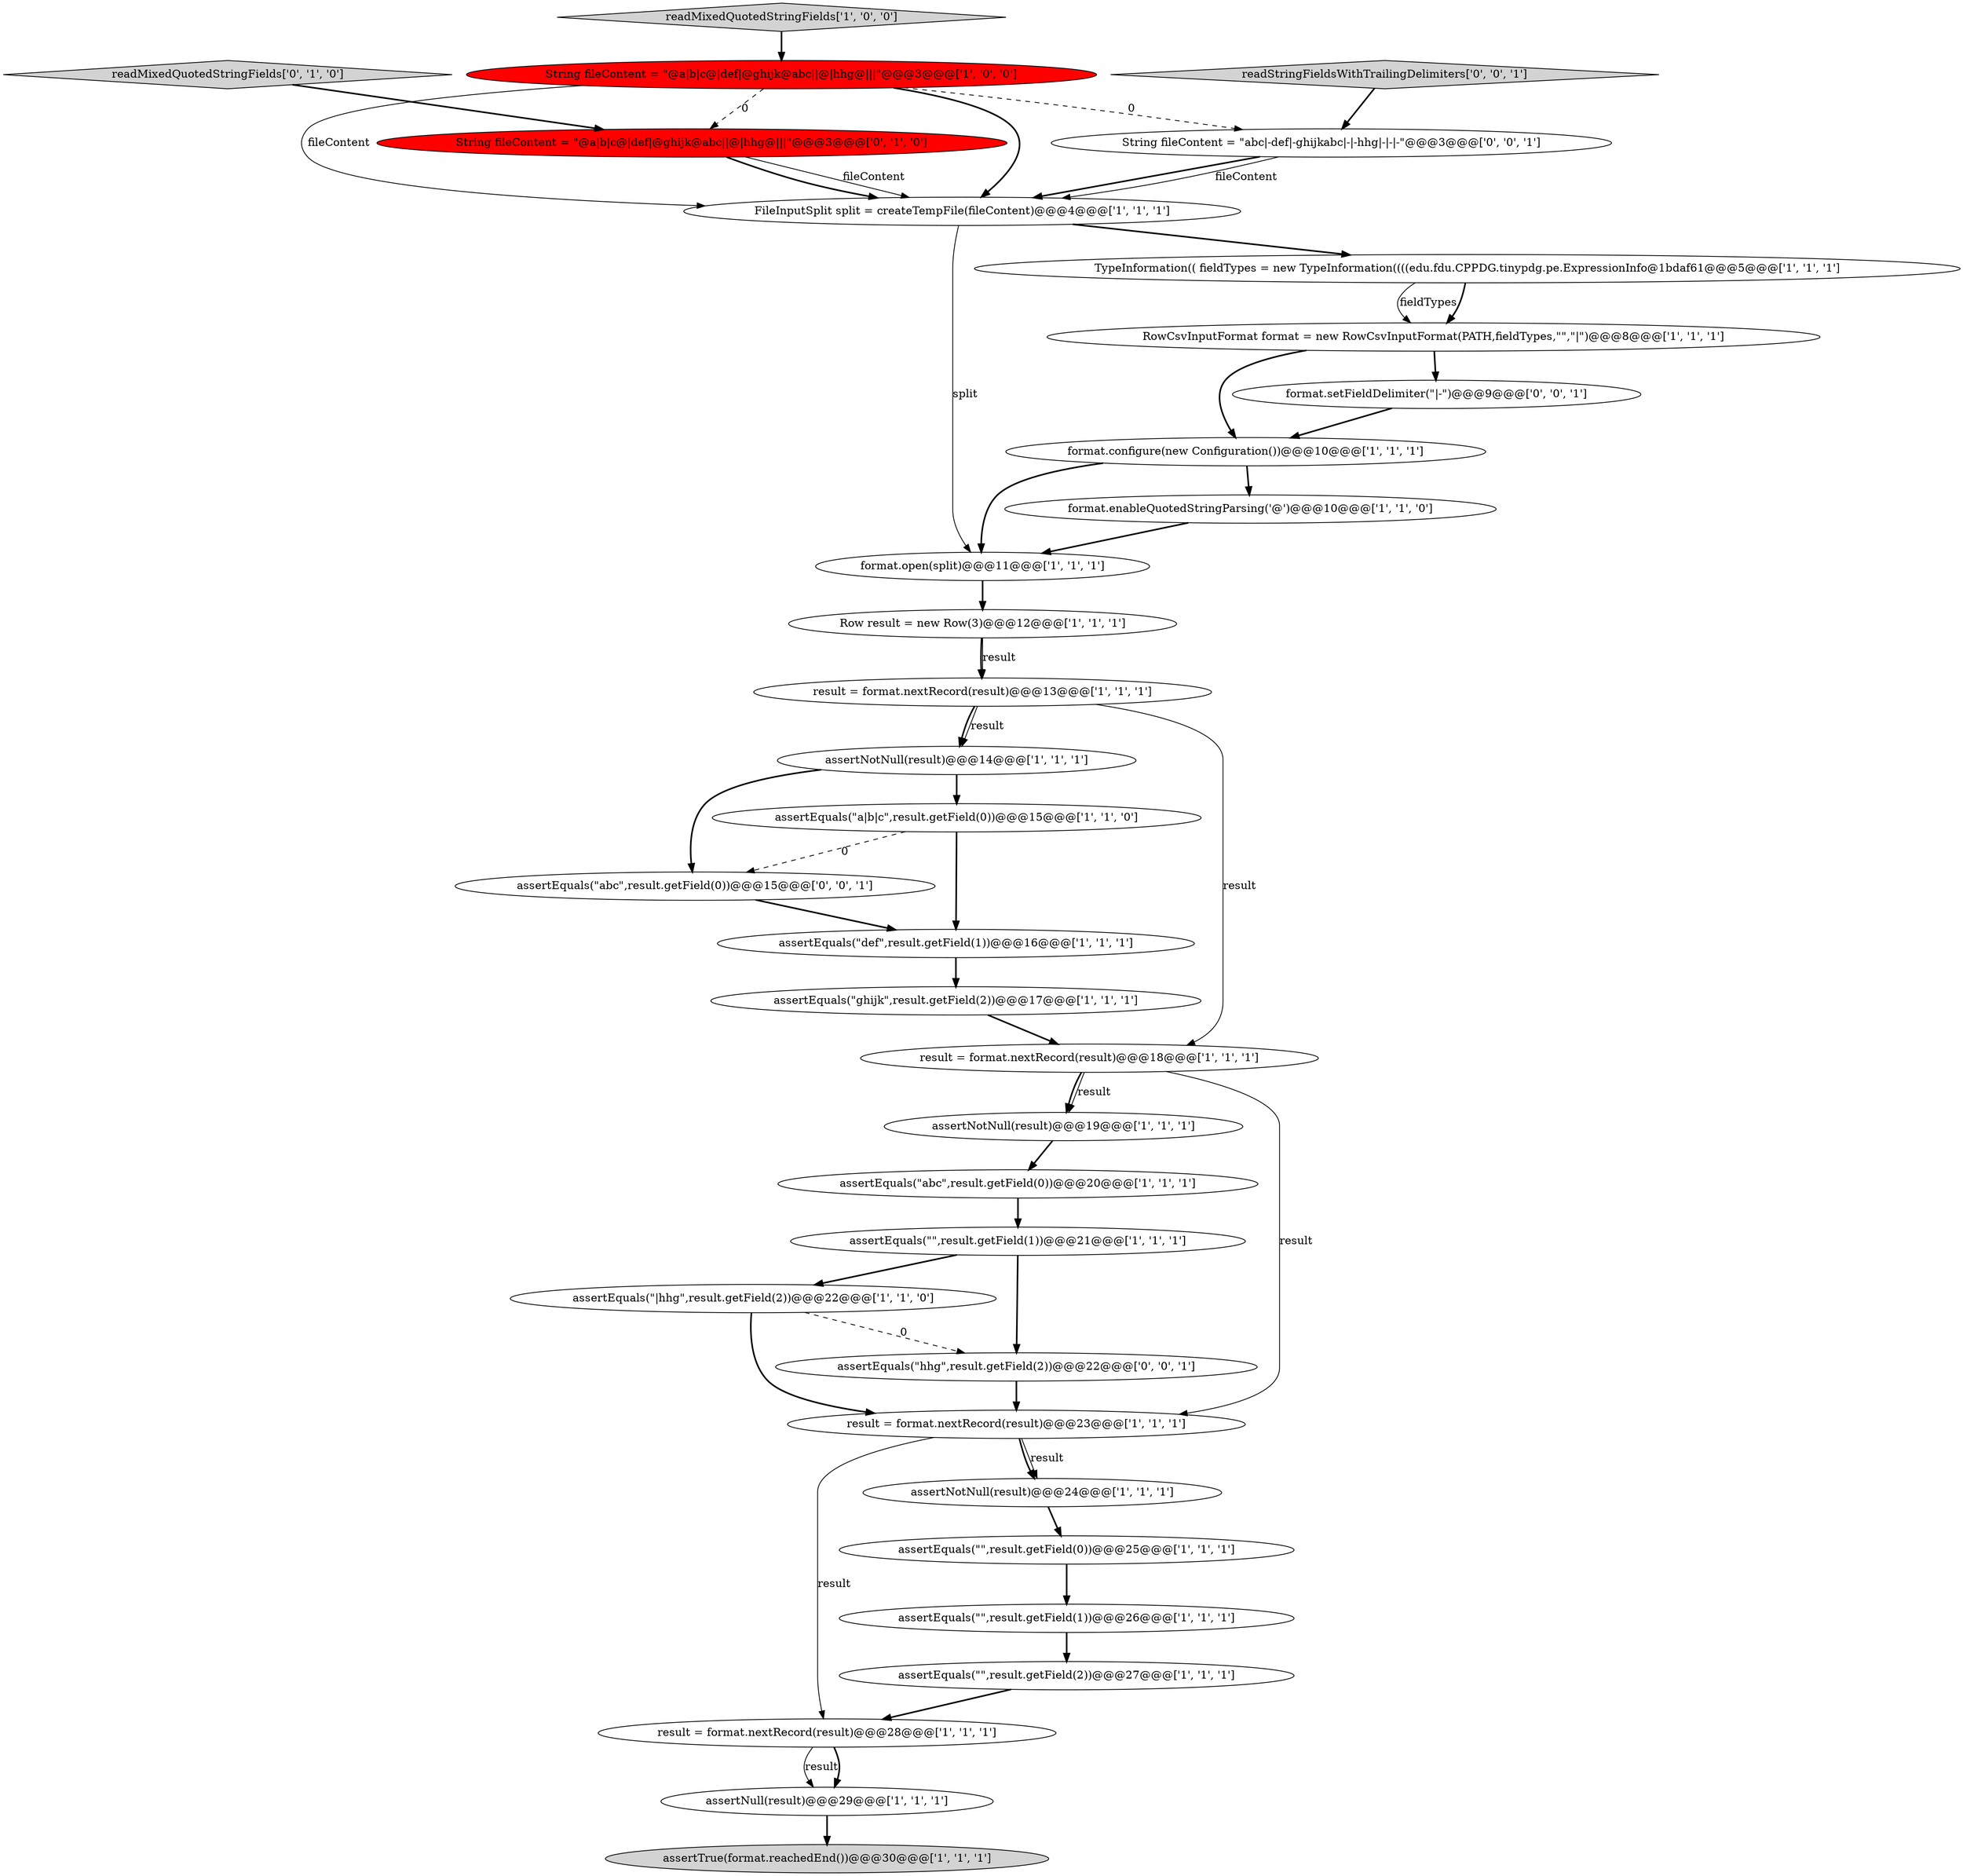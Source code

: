 digraph {
14 [style = filled, label = "assertEquals(\"\",result.getField(1))@@@21@@@['1', '1', '1']", fillcolor = white, shape = ellipse image = "AAA0AAABBB1BBB"];
26 [style = filled, label = "assertEquals(\"def\",result.getField(1))@@@16@@@['1', '1', '1']", fillcolor = white, shape = ellipse image = "AAA0AAABBB1BBB"];
15 [style = filled, label = "TypeInformation(( fieldTypes = new TypeInformation((((edu.fdu.CPPDG.tinypdg.pe.ExpressionInfo@1bdaf61@@@5@@@['1', '1', '1']", fillcolor = white, shape = ellipse image = "AAA0AAABBB1BBB"];
16 [style = filled, label = "assertEquals(\"ghijk\",result.getField(2))@@@17@@@['1', '1', '1']", fillcolor = white, shape = ellipse image = "AAA0AAABBB1BBB"];
23 [style = filled, label = "FileInputSplit split = createTempFile(fileContent)@@@4@@@['1', '1', '1']", fillcolor = white, shape = ellipse image = "AAA0AAABBB1BBB"];
32 [style = filled, label = "assertEquals(\"hhg\",result.getField(2))@@@22@@@['0', '0', '1']", fillcolor = white, shape = ellipse image = "AAA0AAABBB3BBB"];
1 [style = filled, label = "assertNotNull(result)@@@24@@@['1', '1', '1']", fillcolor = white, shape = ellipse image = "AAA0AAABBB1BBB"];
6 [style = filled, label = "assertEquals(\"\",result.getField(0))@@@25@@@['1', '1', '1']", fillcolor = white, shape = ellipse image = "AAA0AAABBB1BBB"];
22 [style = filled, label = "RowCsvInputFormat format = new RowCsvInputFormat(PATH,fieldTypes,\"\",\"|\")@@@8@@@['1', '1', '1']", fillcolor = white, shape = ellipse image = "AAA0AAABBB1BBB"];
13 [style = filled, label = "String fileContent = \"@a|b|c@|def|@ghijk@abc||@|hhg@|||\"@@@3@@@['1', '0', '0']", fillcolor = red, shape = ellipse image = "AAA1AAABBB1BBB"];
7 [style = filled, label = "assertNotNull(result)@@@19@@@['1', '1', '1']", fillcolor = white, shape = ellipse image = "AAA0AAABBB1BBB"];
27 [style = filled, label = "String fileContent = \"@a|b|c@|def|@ghijk@abc||@|hhg@|||\"@@@3@@@['0', '1', '0']", fillcolor = red, shape = ellipse image = "AAA1AAABBB2BBB"];
24 [style = filled, label = "result = format.nextRecord(result)@@@23@@@['1', '1', '1']", fillcolor = white, shape = ellipse image = "AAA0AAABBB1BBB"];
11 [style = filled, label = "readMixedQuotedStringFields['1', '0', '0']", fillcolor = lightgray, shape = diamond image = "AAA0AAABBB1BBB"];
3 [style = filled, label = "assertNull(result)@@@29@@@['1', '1', '1']", fillcolor = white, shape = ellipse image = "AAA0AAABBB1BBB"];
20 [style = filled, label = "result = format.nextRecord(result)@@@28@@@['1', '1', '1']", fillcolor = white, shape = ellipse image = "AAA0AAABBB1BBB"];
29 [style = filled, label = "format.setFieldDelimiter(\"|-\")@@@9@@@['0', '0', '1']", fillcolor = white, shape = ellipse image = "AAA0AAABBB3BBB"];
8 [style = filled, label = "assertEquals(\"\",result.getField(2))@@@27@@@['1', '1', '1']", fillcolor = white, shape = ellipse image = "AAA0AAABBB1BBB"];
19 [style = filled, label = "assertTrue(format.reachedEnd())@@@30@@@['1', '1', '1']", fillcolor = lightgray, shape = ellipse image = "AAA0AAABBB1BBB"];
31 [style = filled, label = "assertEquals(\"abc\",result.getField(0))@@@15@@@['0', '0', '1']", fillcolor = white, shape = ellipse image = "AAA0AAABBB3BBB"];
0 [style = filled, label = "format.enableQuotedStringParsing('@')@@@10@@@['1', '1', '0']", fillcolor = white, shape = ellipse image = "AAA0AAABBB1BBB"];
18 [style = filled, label = "result = format.nextRecord(result)@@@13@@@['1', '1', '1']", fillcolor = white, shape = ellipse image = "AAA0AAABBB1BBB"];
28 [style = filled, label = "readMixedQuotedStringFields['0', '1', '0']", fillcolor = lightgray, shape = diamond image = "AAA0AAABBB2BBB"];
2 [style = filled, label = "assertEquals(\"\",result.getField(1))@@@26@@@['1', '1', '1']", fillcolor = white, shape = ellipse image = "AAA0AAABBB1BBB"];
21 [style = filled, label = "format.open(split)@@@11@@@['1', '1', '1']", fillcolor = white, shape = ellipse image = "AAA0AAABBB1BBB"];
9 [style = filled, label = "assertNotNull(result)@@@14@@@['1', '1', '1']", fillcolor = white, shape = ellipse image = "AAA0AAABBB1BBB"];
10 [style = filled, label = "assertEquals(\"|hhg\",result.getField(2))@@@22@@@['1', '1', '0']", fillcolor = white, shape = ellipse image = "AAA0AAABBB1BBB"];
25 [style = filled, label = "assertEquals(\"a|b|c\",result.getField(0))@@@15@@@['1', '1', '0']", fillcolor = white, shape = ellipse image = "AAA0AAABBB1BBB"];
17 [style = filled, label = "format.configure(new Configuration())@@@10@@@['1', '1', '1']", fillcolor = white, shape = ellipse image = "AAA0AAABBB1BBB"];
12 [style = filled, label = "result = format.nextRecord(result)@@@18@@@['1', '1', '1']", fillcolor = white, shape = ellipse image = "AAA0AAABBB1BBB"];
4 [style = filled, label = "assertEquals(\"abc\",result.getField(0))@@@20@@@['1', '1', '1']", fillcolor = white, shape = ellipse image = "AAA0AAABBB1BBB"];
33 [style = filled, label = "String fileContent = \"abc|-def|-ghijkabc|-|-hhg|-|-|-\"@@@3@@@['0', '0', '1']", fillcolor = white, shape = ellipse image = "AAA0AAABBB3BBB"];
5 [style = filled, label = "Row result = new Row(3)@@@12@@@['1', '1', '1']", fillcolor = white, shape = ellipse image = "AAA0AAABBB1BBB"];
30 [style = filled, label = "readStringFieldsWithTrailingDelimiters['0', '0', '1']", fillcolor = lightgray, shape = diamond image = "AAA0AAABBB3BBB"];
4->14 [style = bold, label=""];
29->17 [style = bold, label=""];
30->33 [style = bold, label=""];
24->1 [style = solid, label="result"];
18->9 [style = solid, label="result"];
12->7 [style = solid, label="result"];
24->20 [style = solid, label="result"];
10->24 [style = bold, label=""];
12->24 [style = solid, label="result"];
9->31 [style = bold, label=""];
23->15 [style = bold, label=""];
27->23 [style = solid, label="fileContent"];
22->29 [style = bold, label=""];
14->10 [style = bold, label=""];
15->22 [style = solid, label="fieldTypes"];
0->21 [style = bold, label=""];
5->18 [style = bold, label=""];
20->3 [style = solid, label="result"];
7->4 [style = bold, label=""];
20->3 [style = bold, label=""];
23->21 [style = solid, label="split"];
12->7 [style = bold, label=""];
15->22 [style = bold, label=""];
18->12 [style = solid, label="result"];
6->2 [style = bold, label=""];
33->23 [style = bold, label=""];
21->5 [style = bold, label=""];
26->16 [style = bold, label=""];
31->26 [style = bold, label=""];
1->6 [style = bold, label=""];
17->0 [style = bold, label=""];
8->20 [style = bold, label=""];
13->27 [style = dashed, label="0"];
10->32 [style = dashed, label="0"];
3->19 [style = bold, label=""];
13->23 [style = solid, label="fileContent"];
9->25 [style = bold, label=""];
11->13 [style = bold, label=""];
25->26 [style = bold, label=""];
5->18 [style = solid, label="result"];
18->9 [style = bold, label=""];
13->23 [style = bold, label=""];
25->31 [style = dashed, label="0"];
22->17 [style = bold, label=""];
13->33 [style = dashed, label="0"];
27->23 [style = bold, label=""];
28->27 [style = bold, label=""];
24->1 [style = bold, label=""];
14->32 [style = bold, label=""];
32->24 [style = bold, label=""];
16->12 [style = bold, label=""];
17->21 [style = bold, label=""];
2->8 [style = bold, label=""];
33->23 [style = solid, label="fileContent"];
}
